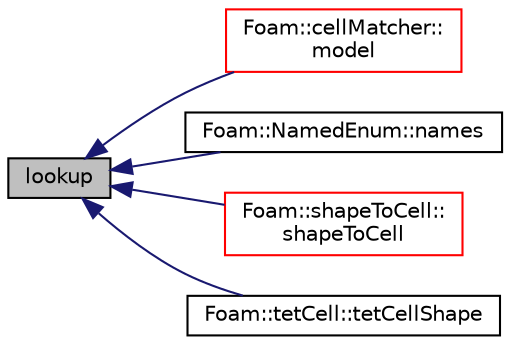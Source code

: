 digraph "lookup"
{
  bgcolor="transparent";
  edge [fontname="Helvetica",fontsize="10",labelfontname="Helvetica",labelfontsize="10"];
  node [fontname="Helvetica",fontsize="10",shape=record];
  rankdir="LR";
  Node1 [label="lookup",height=0.2,width=0.4,color="black", fillcolor="grey75", style="filled", fontcolor="black"];
  Node1 -> Node2 [dir="back",color="midnightblue",fontsize="10",style="solid",fontname="Helvetica"];
  Node2 [label="Foam::cellMatcher::\lmodel",height=0.2,width=0.4,color="red",URL="$a00215.html#aeefe402f3085243e6db024dc8bcc1a37"];
  Node1 -> Node3 [dir="back",color="midnightblue",fontsize="10",style="solid",fontname="Helvetica"];
  Node3 [label="Foam::NamedEnum::names",height=0.2,width=0.4,color="black",URL="$a01602.html#a7350da3a0edd92cd11e6c479c9967dc8"];
  Node1 -> Node4 [dir="back",color="midnightblue",fontsize="10",style="solid",fontname="Helvetica"];
  Node4 [label="Foam::shapeToCell::\lshapeToCell",height=0.2,width=0.4,color="red",URL="$a02352.html#afc50905d4880dec54ba940029d7d31ba",tooltip="Construct from components. "];
  Node1 -> Node5 [dir="back",color="midnightblue",fontsize="10",style="solid",fontname="Helvetica"];
  Node5 [label="Foam::tetCell::tetCellShape",height=0.2,width=0.4,color="black",URL="$a02642.html#a037c19ed6a7da8ffc31d97aa99266d99",tooltip="Return tet shape cell. "];
}
